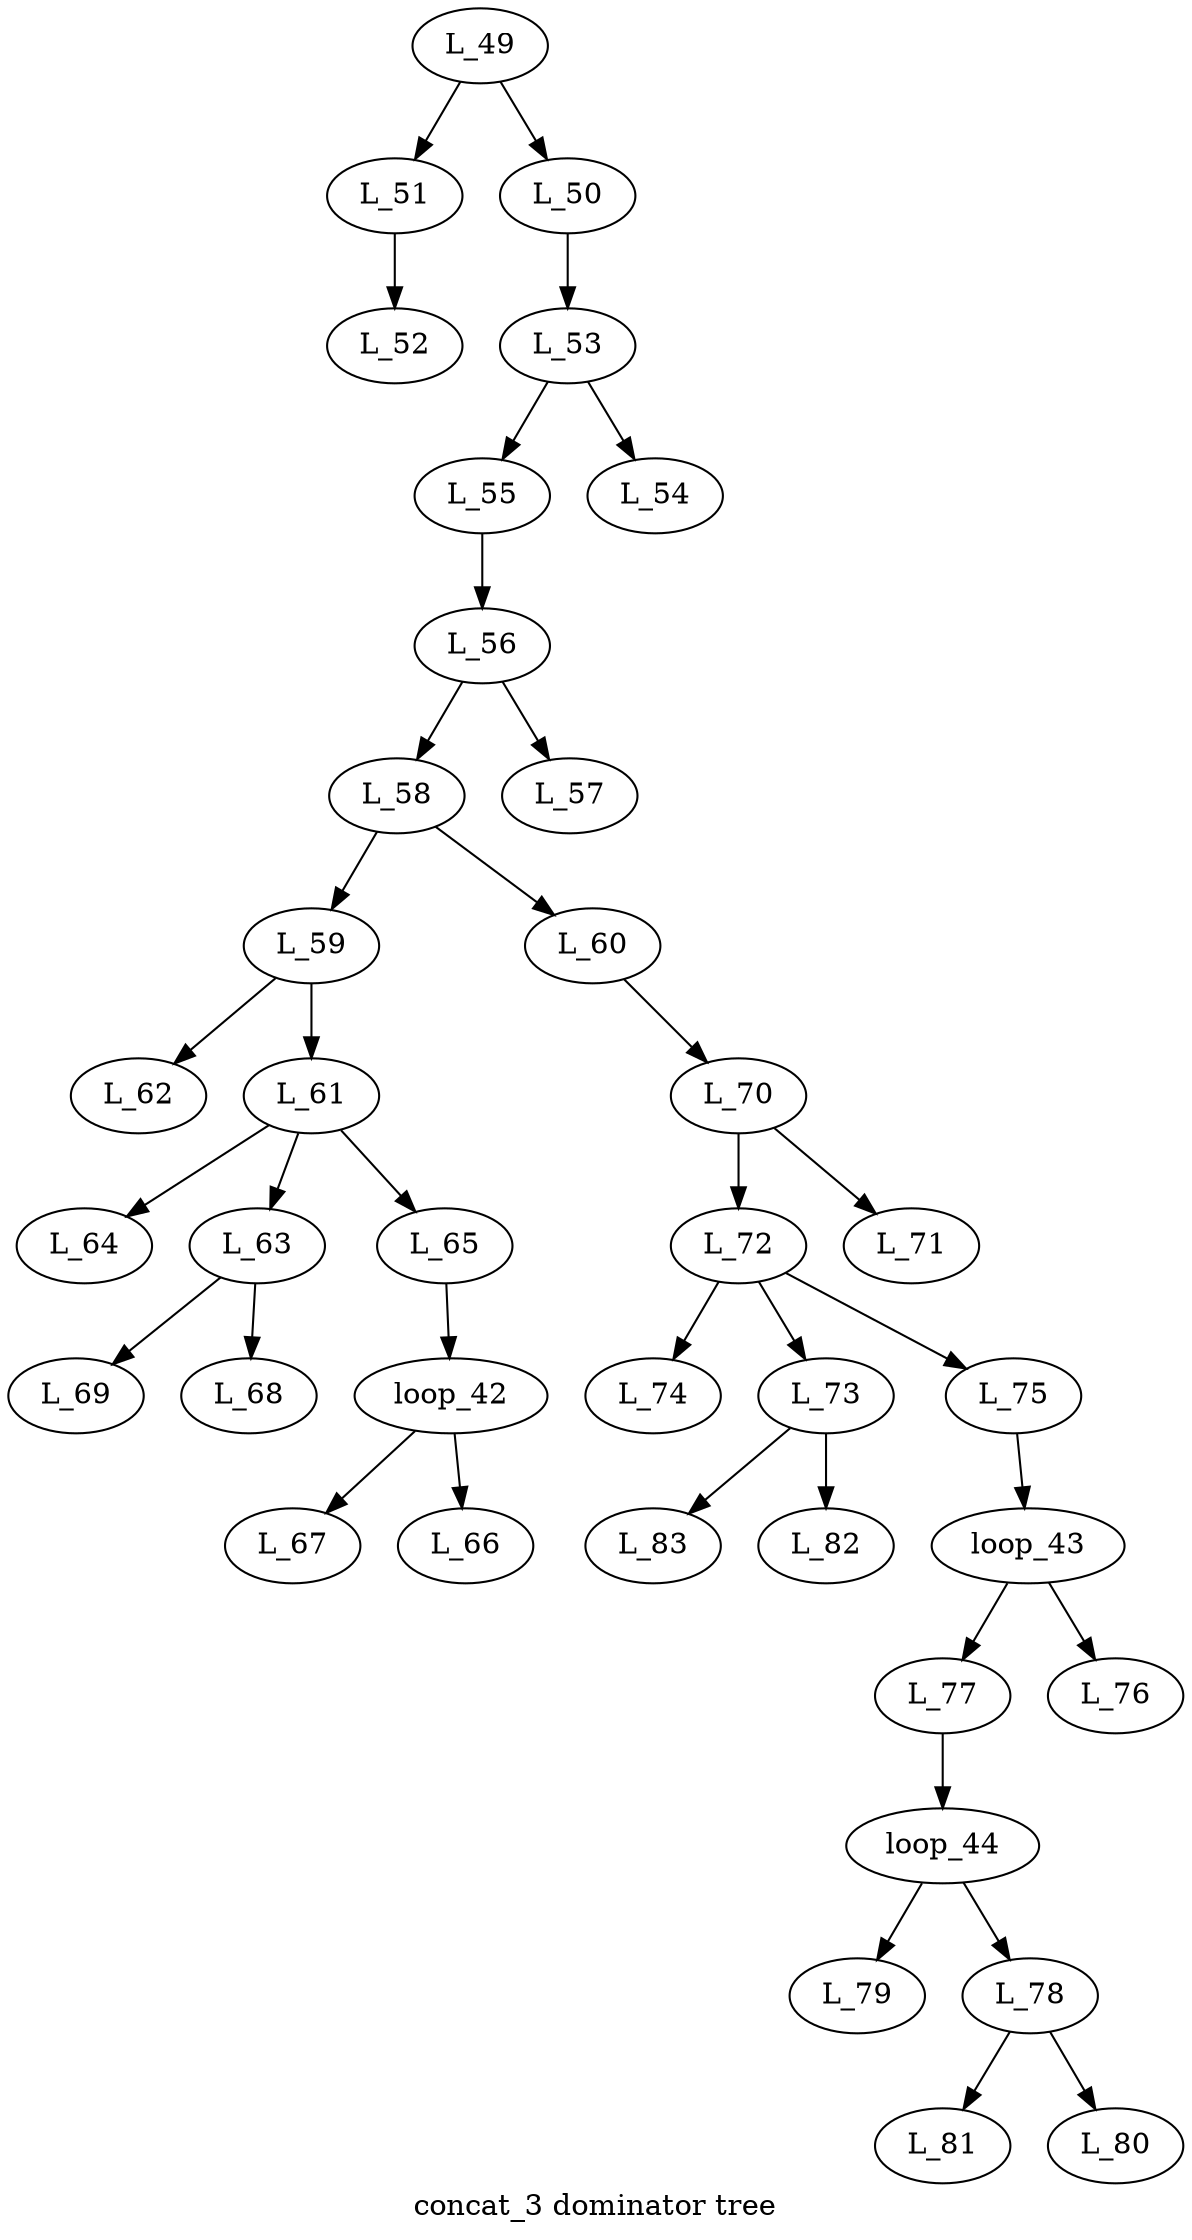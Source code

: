 // MLton gc73dc79-dirty (built Mon May 27 16:34:55 EDT 2013 on Tucker-Portable-Arch)
//   created this file on Thu Jun 13 16:50:06 2013.
// Do not edit this file.
// Flag settings: 
//    align: 8
//    atMLtons: (C-SSE, @MLton, --)
//    chunk: chunk per function
//    closureConvertGlobalize: true
//    closureConvertShrink: true
//    codegen: amd64
//    contifyIntoMain: false
//    debug: false
//    defaultChar: char8
//    defaultWideChar: widechar32
//    defaultInt: int32
//    defaultReal: real64
//    defaultWord: word32
//    diag passes: []
//    drop passes: []
//    elaborate allowConstant (default): false
//    elaborate allowConstant (enabled): true
//    elaborate allowFFI (default): true
//    elaborate allowFFI (enabled): true
//    elaborate allowPrim (default): false
//    elaborate allowPrim (enabled): true
//    elaborate allowOverload (default): false
//    elaborate allowOverload (enabled): true
//    elaborate allowRebindEquals (default): false
//    elaborate allowRebindEquals (enabled): true
//    elaborate deadCode (default): false
//    elaborate deadCode (enabled): true
//    elaborate forceUsed (default): false
//    elaborate forceUsed (enabled): true
//    elaborate ffiStr (default): 
//    elaborate ffiStr (enabled): true
//    elaborate nonexhaustiveExnMatch (default): default
//    elaborate nonexhaustiveExnMatch (enabled): true
//    elaborate nonexhaustiveMatch (default): warn
//    elaborate nonexhaustiveMatch (enabled): true
//    elaborate redundantMatch (default): warn
//    elaborate redundantMatch (enabled): true
//    elaborate resolveScope (default): strdec
//    elaborate resolveScope (enabled): true
//    elaborate sequenceNonUnit (default): ignore
//    elaborate sequenceNonUnit (enabled): true
//    elaborate warnUnused (default): false
//    elaborate warnUnused (enabled): true
//    elaborate only: false
//    emit main: true
//    export header: None
//    exn history: false
//    generated output format: executable
//    gc check: Limit
//    indentation: 3
//    inlineIntoMain: true
//    inlineLeafA: {loops = true, repeat = true, size = Some 20}
//    inlineLeafB: {loops = true, repeat = true, size = Some 40}
//    inlineNonRec: {small = 60, product = 320}
//    input file: C-SSE.ssa.concat_3.dom.dot
//    keep CoreML: false
//    keep def use: true
//    keep dot: true
//    keep Machine: true
//    keep passes: []
//    keep RSSA: true
//    keep SSA: true
//    keep SSA2: true
//    keep SXML: true
//    keep XML: true
//    extra_: false
//    lib dir: /home/tucker/usr/lib/mlton
//    lib target dir: /home/tucker/usr/lib/mlton/targets/self
//    loop passes: 1
//    mark cards: true
//    max function size: 10000
//    mlb path vars: [{var = MLTON_ROOT, path = $(LIB_MLTON_DIR)/sml}, {var = SML_LIB, path = $(LIB_MLTON_DIR)/sml}]
//    native commented: 0
//    native live stack: false
//    native optimize: 1
//    native move hoist: true
//    native copy prop: true
//    native copy prop cutoff: 1000
//    native cutoff: 100
//    native live transfer: 8
//    native shuffle: true
//    native ieee fp: false
//    native split: Some 20000
//    optimizationPasses: [<ssa2::default>, <ssa::default>, <sxml::default>, <xml::default>]
//    polyvariance: Some {hofo = true, rounds = 2, small = 30, product = 300}
//    prefer abs paths: false
//    prof passes: []
//    profile: None
//    profile branch: false
//    profile C: []
//    profile IL: ProfileSource
//    profile include/exclude: [(Seq [Star [.], Or [Seq [Seq [[$], [(], [S], [M], [L], [_], [L], [I], [B], [)]]]], Star [.]], false)]
//    profile raise: false
//    profile stack: false
//    profile val: false
//    show basis: Some C-SSE.basis
//    show def-use: Some C-SSE.def_use
//    show types: true
//    target: self
//    target arch: AMD64
//    target OS: Linux
//    type check: false
//    verbosity: Silent
//    warn unrecognized annotation: true
//    warn deprecated features: true
//    zone cut depth: 100
digraph "concat_3 dominator tree" {
label = "concat_3 dominator tree"
n2 [label = "L_52\n"]
n1 [label = "L_51\n"]
n1 -> n2 []
n9 [label = "L_62\n"]
n11 [label = "L_64\n"]
n13 [label = "L_69\n"]
n14 [label = "L_68\n"]
n12 [label = "L_63\n"]
n12 -> n14 []
n12 -> n13 []
n17 [label = "L_67\n"]
n18 [label = "L_66\n"]
n16 [label = "loop_42\n"]
n16 -> n18 []
n16 -> n17 []
n15 [label = "L_65\n"]
n15 -> n16 []
n10 [label = "L_61\n"]
n10 -> n15 []
n10 -> n12 []
n10 -> n11 []
n8 [label = "L_59\n"]
n8 -> n10 []
n8 -> n9 []
n22 [label = "L_74\n"]
n24 [label = "L_83\n"]
n25 [label = "L_82\n"]
n23 [label = "L_73\n"]
n23 -> n25 []
n23 -> n24 []
n30 [label = "L_79\n"]
n32 [label = "L_81\n"]
n33 [label = "L_80\n"]
n31 [label = "L_78\n"]
n31 -> n33 []
n31 -> n32 []
n29 [label = "loop_44\n"]
n29 -> n31 []
n29 -> n30 []
n28 [label = "L_77\n"]
n28 -> n29 []
n34 [label = "L_76\n"]
n27 [label = "loop_43\n"]
n27 -> n34 []
n27 -> n28 []
n26 [label = "L_75\n"]
n26 -> n27 []
n21 [label = "L_72\n"]
n21 -> n26 []
n21 -> n23 []
n21 -> n22 []
n35 [label = "L_71\n"]
n20 [label = "L_70\n"]
n20 -> n35 []
n20 -> n21 []
n19 [label = "L_60\n"]
n19 -> n20 []
n7 [label = "L_58\n"]
n7 -> n19 []
n7 -> n8 []
n36 [label = "L_57\n"]
n6 [label = "L_56\n"]
n6 -> n36 []
n6 -> n7 []
n5 [label = "L_55\n"]
n5 -> n6 []
n37 [label = "L_54\n"]
n4 [label = "L_53\n"]
n4 -> n37 []
n4 -> n5 []
n3 [label = "L_50\n"]
n3 -> n4 []
n0 [label = "L_49\n"]
n0 -> n3 []
n0 -> n1 []
}
